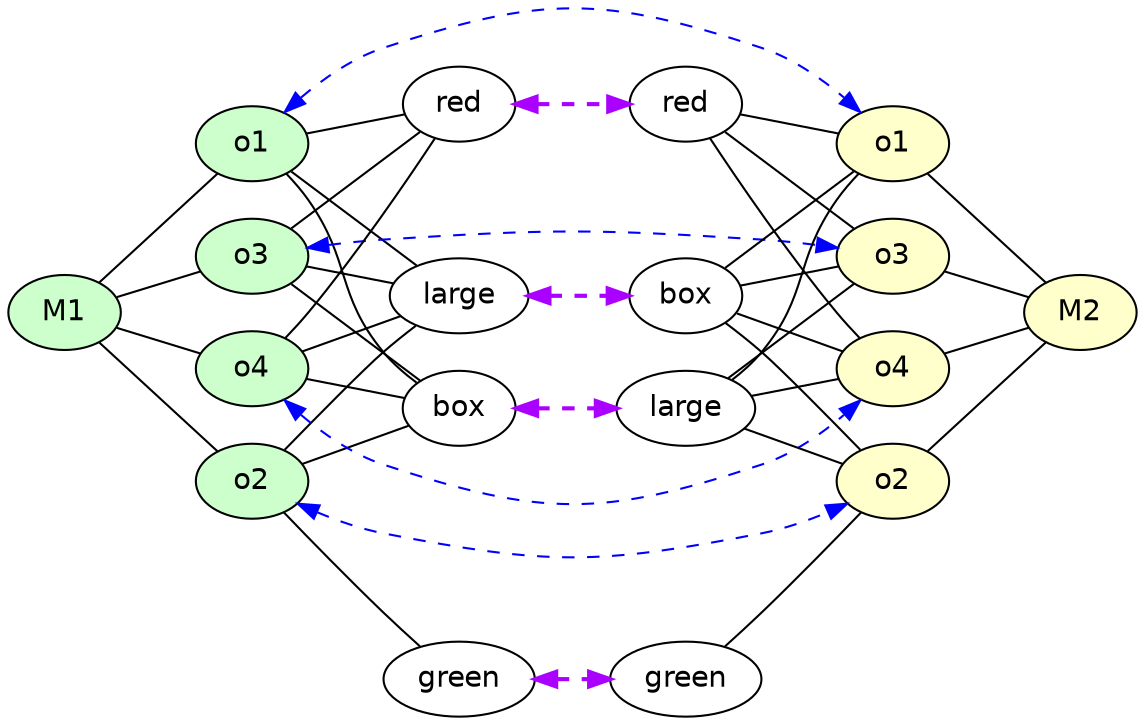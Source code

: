 strict digraph G {
	graph [bb="0,0,531.19,338.7",
		rankdir=LR
	];
	node [label="\N"];
	M1	 [fillcolor="#CCFFCC",
		fontname=Helvetica,
		height=0.5,
		pos="27,194",
		shape=oval,
		style=filled,
		width=0.75];
	o1_1	 [fillcolor="#CCFFCC",
		fontname=Helvetica,
		height=0.5,
		label=o1,
		pos="117,275",
		shape=oval,
		style=filled,
		width=0.75];
	M1 -> o1_1	 [constraint=true,
		dir=none,
		penwidth=1,
		pos="43.09,208.48 59.371,223.13 84.406,245.67 100.75,260.37"];
	o2_1	 [fillcolor="#CCFFCC",
		fontname=Helvetica,
		height=0.5,
		label=o2,
		pos="117,113",
		shape=oval,
		style=filled,
		width=0.75];
	M1 -> o2_1	 [constraint=true,
		dir=none,
		penwidth=1,
		pos="43.09,179.52 59.371,164.87 84.406,142.33 100.75,127.63"];
	o3_1	 [fillcolor="#CCFFCC",
		fontname=Helvetica,
		height=0.5,
		label=o3,
		pos="117,221",
		shape=oval,
		style=filled,
		width=0.75];
	M1 -> o3_1	 [constraint=true,
		dir=none,
		penwidth=1,
		pos="52.07,201.52 64.657,205.3 79.851,209.86 92.375,213.61"];
	o4_1	 [fillcolor="#CCFFCC",
		fontname=Helvetica,
		height=0.5,
		label=o4,
		pos="117,167",
		shape=oval,
		style=filled,
		width=0.75];
	M1 -> o4_1	 [constraint=true,
		dir=none,
		penwidth=1,
		pos="52.07,186.48 64.657,182.7 79.851,178.14 92.375,174.39"];
	M2	 [fillcolor="#FFFFCC",
		fontname=Helvetica,
		height=0.5,
		pos="504.19,194",
		shape=oval,
		style=filled,
		width=0.75];
	red_1	 [fontname=Helvetica,
		height=0.5,
		label=red,
		pos="213.8,294",
		shape=oval,
		width=0.75];
	o1_1 -> red_1	 [constraint=true,
		dir=none,
		pos="142.94,280.09 156.83,282.82 173.89,286.17 187.79,288.89"];
	o1_2	 [fillcolor="#FFFFCC",
		fontname=Helvetica,
		height=0.5,
		label=o1,
		pos="414.19,275",
		shape=oval,
		style=filled,
		width=0.75];
	o1_1 -> o1_2	 [color=blue,
		constraint=true,
		dir=both,
		penwidth=1,
		pos="s,131.98,290.24 e,399.21,290.24 139.55,296.88 150.76,306.25 165.08,316.13 180,321 252.33,344.6 278.86,344.6 351.19,321 366.11,316.13 \
380.43,306.25 391.63,296.88",
		style=dashed];
	box_1	 [fontname=Helvetica,
		height=0.5,
		label=box,
		pos="213.8,202",
		shape=oval,
		width=0.75];
	o1_1 -> box_1	 [constraint=true,
		dir=none,
		pos="135.21,261.27 152.51,248.22 178.39,228.7 195.67,215.67"];
	large_1	 [fontname=Helvetica,
		height=0.5,
		label=large,
		pos="213.8,148",
		shape=oval,
		width=0.86659];
	o1_1 -> large_1	 [constraint=true,
		dir=none,
		pos="133.36,260.37 137.12,256.56 140.91,252.31 144,248 165.07,218.6 157.33,203.19 180,175 183.86,170.2 188.71,165.71 193.53,161.81"];
	red_2	 [fontname=Helvetica,
		height=0.5,
		label=red,
		pos="317.39,294",
		shape=oval,
		width=0.75];
	red_1 -> red_2	 [color="#AA00FF",
		constraint=true,
		dir=both,
		penwidth=2,
		pos="s,241.02,294 e,290.35,294 251.07,294 260.51,294 270.64,294 280.07,294",
		style=dashed];
	o1_2 -> M2	 [constraint=true,
		dir=none,
		penwidth=1,
		pos="430.28,260.52 446.56,245.87 471.59,223.33 487.93,208.63"];
	red_2 -> o1_2	 [constraint=true,
		dir=none,
		pos="343.33,288.91 357.22,286.18 374.28,282.83 388.18,280.11"];
	o3_2	 [fillcolor="#FFFFCC",
		fontname=Helvetica,
		height=0.5,
		label=o3,
		pos="414.19,221",
		shape=oval,
		style=filled,
		width=0.75];
	red_2 -> o3_2	 [constraint=true,
		dir=none,
		pos="335.6,280.27 352.9,267.22 378.78,247.7 396.06,234.67"];
	o4_2	 [fillcolor="#FFFFCC",
		fontname=Helvetica,
		height=0.5,
		label=o4,
		pos="414.19,167",
		shape=oval,
		style=filled,
		width=0.75];
	red_2 -> o4_2	 [constraint=true,
		dir=none,
		pos="327.9,277.07 340.88,256.63 364.07,221.59 387.19,194 390.68,189.83 394.7,185.57 398.56,181.69"];
	large_2	 [fontname=Helvetica,
		height=0.5,
		label=large,
		pos="317.39,202",
		shape=oval,
		width=0.86659];
	box_1 -> large_2	 [color="#AA00FF",
		constraint=true,
		dir=both,
		penwidth=2,
		pos="s,241.02,202 e,285.95,202 251.14,202 259.16,202 267.69,202 275.86,202",
		style=dashed];
	box_2	 [fontname=Helvetica,
		height=0.5,
		label=box,
		pos="317.39,148",
		shape=oval,
		width=0.75];
	box_2 -> o1_2	 [constraint=true,
		dir=none,
		pos="336.6,160.97 341.76,165.05 347.05,169.85 351.19,175 373.86,203.19 366.12,218.6 387.19,248 390.28,252.31 394.07,256.56 397.83,260.37"];
	o2_2	 [fillcolor="#FFFFCC",
		fontname=Helvetica,
		height=0.5,
		label=o2,
		pos="414.19,113",
		shape=oval,
		style=filled,
		width=0.75];
	box_2 -> o2_2	 [constraint=true,
		dir=none,
		pos="341.32,139.35 356.21,133.96 375.3,127.06 390.2,121.67"];
	box_2 -> o3_2	 [constraint=true,
		dir=none,
		pos="335.6,161.73 352.9,174.78 378.78,194.3 396.06,207.33"];
	box_2 -> o4_2	 [constraint=true,
		dir=none,
		pos="343.33,153.09 357.22,155.82 374.28,159.17 388.18,161.89"];
	large_1 -> box_2	 [color="#AA00FF",
		constraint=true,
		dir=both,
		penwidth=2,
		pos="s,245.16,148 e,290.34,148 255.28,148 263.49,148 272.05,148 280.11,148",
		style=dashed];
	large_2 -> o1_2	 [constraint=true,
		dir=none,
		pos="336.51,216.42 353.82,229.47 379.11,248.55 396.09,261.35"];
	large_2 -> o2_2	 [constraint=true,
		dir=none,
		pos="336.27,187.48 341.21,183.53 346.47,179.19 351.19,175 356.04,170.7 381.94,145.06 398.99,128.12"];
	large_2 -> o3_2	 [constraint=true,
		dir=none,
		pos="346.96,207.8 360.08,210.38 375.39,213.38 388.08,215.88"];
	large_2 -> o4_2	 [constraint=true,
		dir=none,
		pos="343.84,192.44 358.4,187.17 376.31,180.7 390.42,175.6"];
	o2_1 -> box_1	 [constraint=true,
		dir=none,
		pos="132.2,128.12 149.25,145.06 175.15,170.7 180,175 185.06,179.49 190.73,184.15 195.97,188.32"];
	o2_1 -> large_1	 [constraint=true,
		dir=none,
		pos="140.93,121.65 154.92,126.71 172.63,133.11 187.08,138.34"];
	green_1	 [fontname=Helvetica,
		height=0.5,
		label=green,
		pos="213.8,18",
		shape=oval,
		width=0.93881];
	o2_1 -> green_1	 [constraint=true,
		dir=none,
		pos="131.91,97.864 144.6,85.029 163.37,66.181 180,50 185.44,44.703 191.45,38.981 196.86,33.861"];
	o2_1 -> o2_2	 [color=blue,
		constraint=true,
		dir=both,
		penwidth=1,
		pos="s,138.54,102.1 e,392.64,102.1 148.02,98 158,93.916 169.25,90.055 180,88 254.73,73.714 276.46,73.714 351.19,88 361.94,90.055 373.19,\
93.916 383.16,98",
		style=dashed];
	green_2	 [fontname=Helvetica,
		height=0.5,
		label=green,
		pos="317.39,18",
		shape=oval,
		width=0.93881];
	green_1 -> green_2	 [color="#AA00FF",
		constraint=true,
		dir=both,
		penwidth=2,
		pos="s,247.72,18 e,283.39,18 257.91,18 262.98,18 268.14,18 273.2,18",
		style=dashed];
	o2_2 -> M2	 [constraint=true,
		dir=none,
		penwidth=1,
		pos="430.28,127.48 446.56,142.13 471.59,164.67 487.93,179.37"];
	green_2 -> o2_2	 [constraint=true,
		dir=none,
		pos="334.32,33.861 339.74,38.981 345.74,44.703 351.19,50 367.82,66.181 386.59,85.029 399.28,97.864"];
	o3_1 -> red_1	 [constraint=true,
		dir=none,
		pos="135.21,234.73 152.51,247.78 178.39,267.3 195.67,280.33"];
	o3_1 -> box_1	 [constraint=true,
		dir=none,
		pos="142.94,215.91 156.83,213.18 173.89,209.83 187.79,207.11"];
	o3_1 -> large_1	 [constraint=true,
		dir=none,
		pos="135.21,207.27 152.18,194.47 177.41,175.44 194.68,162.42"];
	o3_1 -> o3_2	 [color=blue,
		constraint=true,
		dir=both,
		penwidth=1,
		pos="s,143.6,225.13 e,387.59,225.13 153.74,226.46 162.34,227.51 171.47,228.46 180,229 255.93,233.8 275.26,233.8 351.19,229 359.71,228.46 \
368.85,227.51 377.45,226.46",
		style=dashed];
	o3_2 -> M2	 [constraint=true,
		dir=none,
		penwidth=1,
		pos="439.26,213.48 451.84,209.7 467.04,205.14 479.56,201.39"];
	o4_1 -> red_1	 [constraint=true,
		dir=none,
		pos="132.63,181.69 136.48,185.57 140.51,189.83 144,194 167.11,221.59 190.31,256.63 203.28,277.07"];
	o4_1 -> box_1	 [constraint=true,
		dir=none,
		pos="140.93,175.65 155.82,181.04 174.91,187.94 189.81,193.33"];
	o4_1 -> large_1	 [constraint=true,
		dir=none,
		pos="142.94,161.91 155.6,159.42 170.88,156.42 184.02,153.85"];
	o4_1 -> o4_2	 [color=blue,
		constraint=true,
		dir=both,
		penwidth=1,
		pos="s,131.98,151.76 e,399.21,151.76 139.55,145.12 150.76,135.75 165.08,125.87 180,121 252.33,97.403 278.86,97.403 351.19,121 366.11,\
125.87 380.43,135.75 391.63,145.12",
		style=dashed];
	o4_2 -> M2	 [constraint=true,
		dir=none,
		penwidth=1,
		pos="439.26,174.52 451.84,178.3 467.04,182.86 479.56,186.61"];
}
